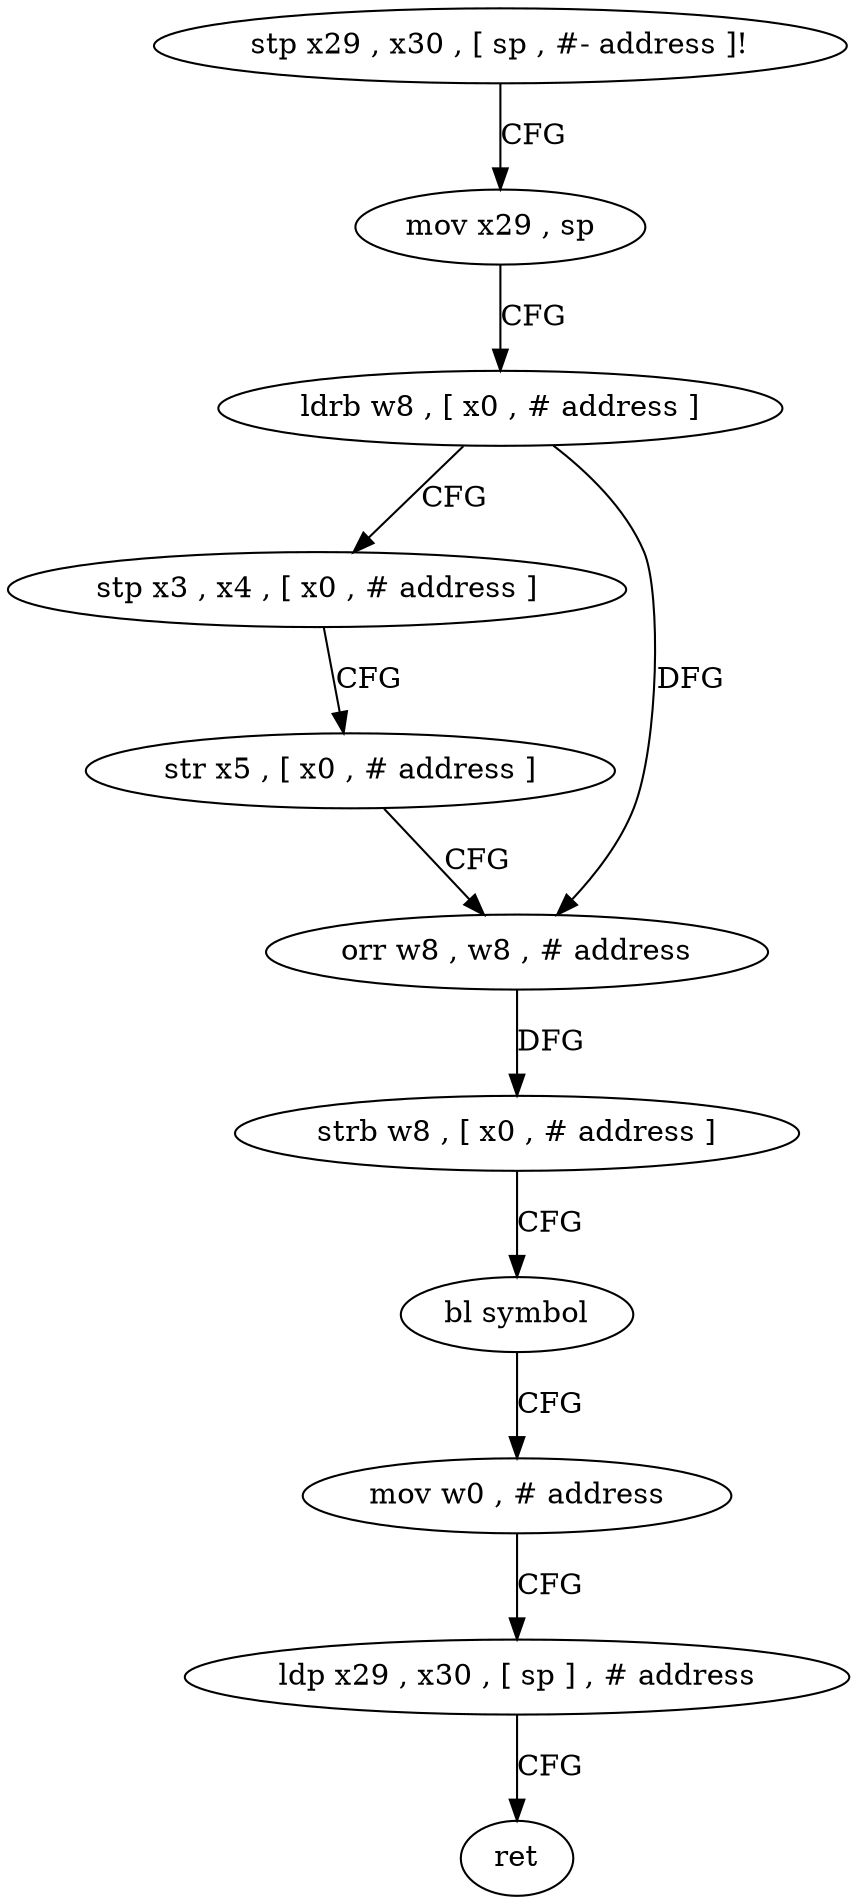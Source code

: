 digraph "func" {
"4259620" [label = "stp x29 , x30 , [ sp , #- address ]!" ]
"4259624" [label = "mov x29 , sp" ]
"4259628" [label = "ldrb w8 , [ x0 , # address ]" ]
"4259632" [label = "stp x3 , x4 , [ x0 , # address ]" ]
"4259636" [label = "str x5 , [ x0 , # address ]" ]
"4259640" [label = "orr w8 , w8 , # address" ]
"4259644" [label = "strb w8 , [ x0 , # address ]" ]
"4259648" [label = "bl symbol" ]
"4259652" [label = "mov w0 , # address" ]
"4259656" [label = "ldp x29 , x30 , [ sp ] , # address" ]
"4259660" [label = "ret" ]
"4259620" -> "4259624" [ label = "CFG" ]
"4259624" -> "4259628" [ label = "CFG" ]
"4259628" -> "4259632" [ label = "CFG" ]
"4259628" -> "4259640" [ label = "DFG" ]
"4259632" -> "4259636" [ label = "CFG" ]
"4259636" -> "4259640" [ label = "CFG" ]
"4259640" -> "4259644" [ label = "DFG" ]
"4259644" -> "4259648" [ label = "CFG" ]
"4259648" -> "4259652" [ label = "CFG" ]
"4259652" -> "4259656" [ label = "CFG" ]
"4259656" -> "4259660" [ label = "CFG" ]
}
